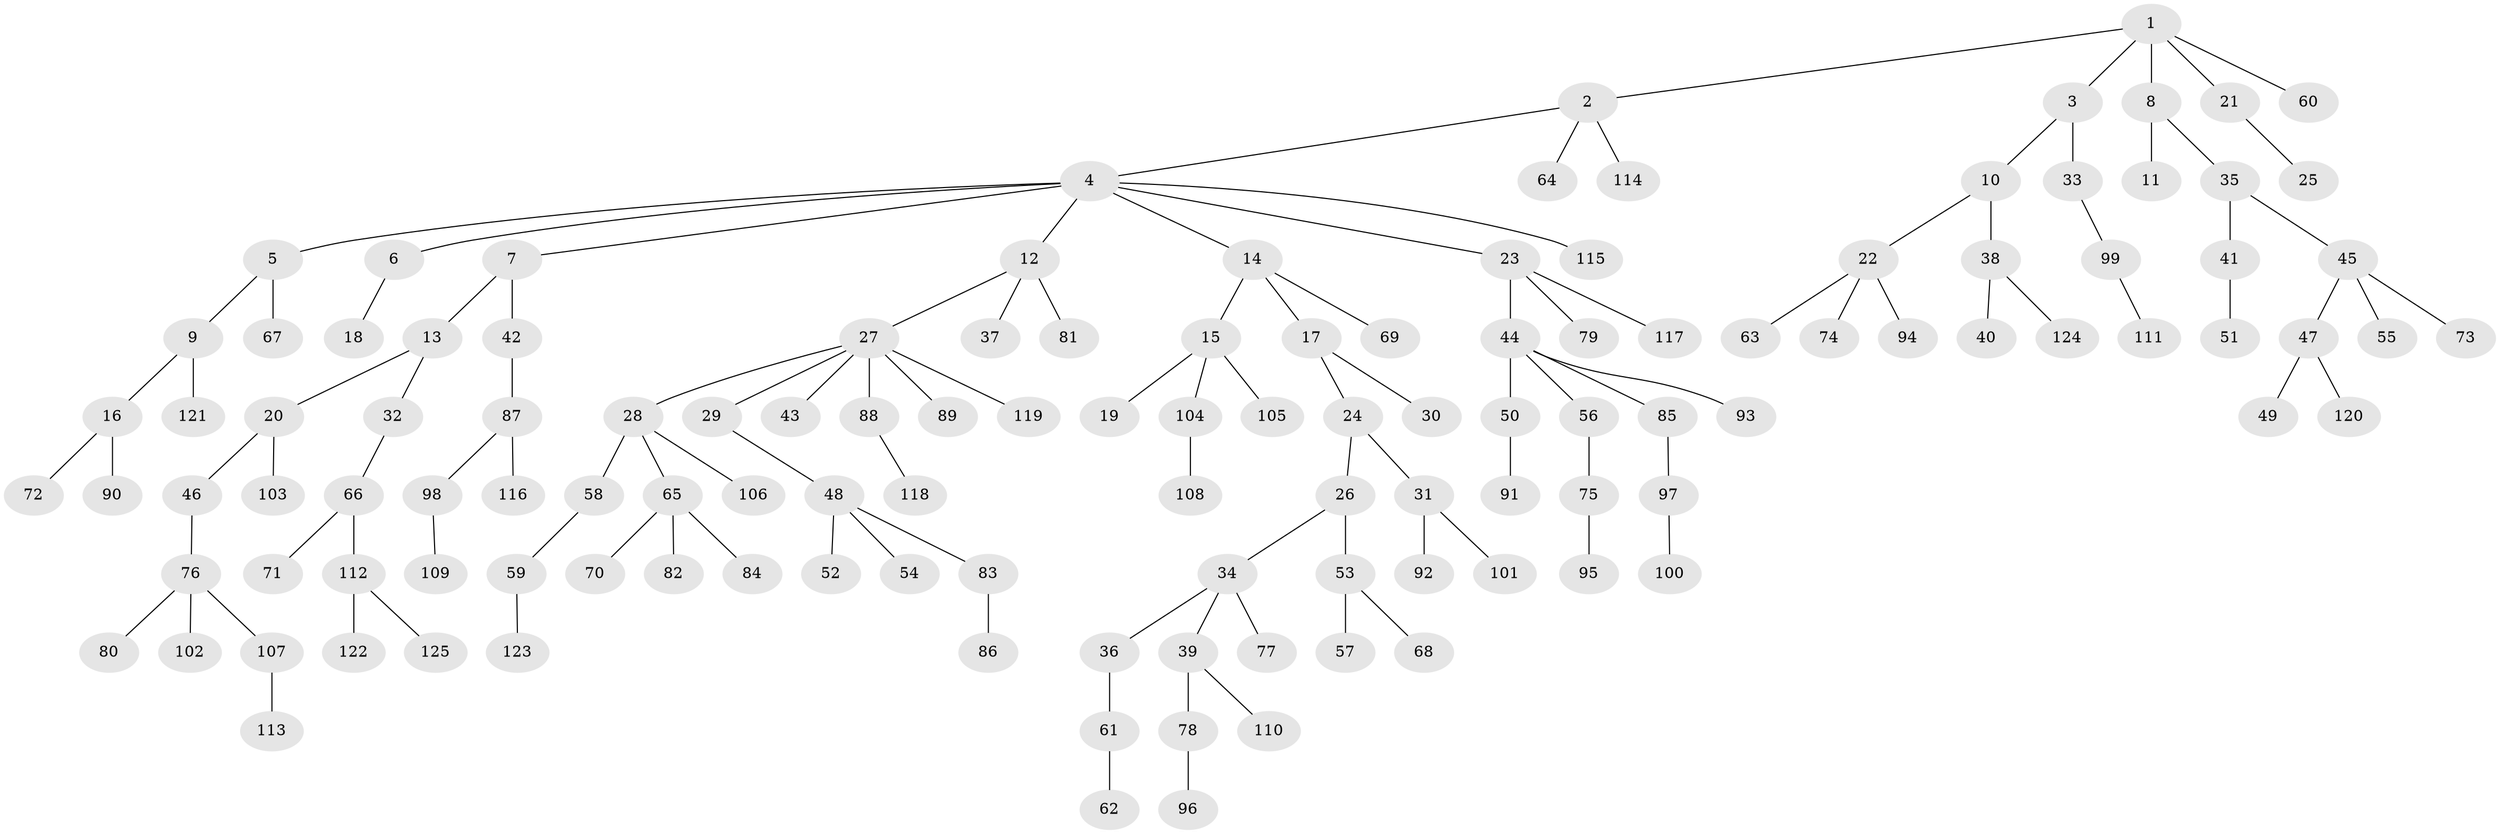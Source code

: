 // Generated by graph-tools (version 1.1) at 2025/02/03/09/25 03:02:21]
// undirected, 125 vertices, 124 edges
graph export_dot {
graph [start="1"]
  node [color=gray90,style=filled];
  1;
  2;
  3;
  4;
  5;
  6;
  7;
  8;
  9;
  10;
  11;
  12;
  13;
  14;
  15;
  16;
  17;
  18;
  19;
  20;
  21;
  22;
  23;
  24;
  25;
  26;
  27;
  28;
  29;
  30;
  31;
  32;
  33;
  34;
  35;
  36;
  37;
  38;
  39;
  40;
  41;
  42;
  43;
  44;
  45;
  46;
  47;
  48;
  49;
  50;
  51;
  52;
  53;
  54;
  55;
  56;
  57;
  58;
  59;
  60;
  61;
  62;
  63;
  64;
  65;
  66;
  67;
  68;
  69;
  70;
  71;
  72;
  73;
  74;
  75;
  76;
  77;
  78;
  79;
  80;
  81;
  82;
  83;
  84;
  85;
  86;
  87;
  88;
  89;
  90;
  91;
  92;
  93;
  94;
  95;
  96;
  97;
  98;
  99;
  100;
  101;
  102;
  103;
  104;
  105;
  106;
  107;
  108;
  109;
  110;
  111;
  112;
  113;
  114;
  115;
  116;
  117;
  118;
  119;
  120;
  121;
  122;
  123;
  124;
  125;
  1 -- 2;
  1 -- 3;
  1 -- 8;
  1 -- 21;
  1 -- 60;
  2 -- 4;
  2 -- 64;
  2 -- 114;
  3 -- 10;
  3 -- 33;
  4 -- 5;
  4 -- 6;
  4 -- 7;
  4 -- 12;
  4 -- 14;
  4 -- 23;
  4 -- 115;
  5 -- 9;
  5 -- 67;
  6 -- 18;
  7 -- 13;
  7 -- 42;
  8 -- 11;
  8 -- 35;
  9 -- 16;
  9 -- 121;
  10 -- 22;
  10 -- 38;
  12 -- 27;
  12 -- 37;
  12 -- 81;
  13 -- 20;
  13 -- 32;
  14 -- 15;
  14 -- 17;
  14 -- 69;
  15 -- 19;
  15 -- 104;
  15 -- 105;
  16 -- 72;
  16 -- 90;
  17 -- 24;
  17 -- 30;
  20 -- 46;
  20 -- 103;
  21 -- 25;
  22 -- 63;
  22 -- 74;
  22 -- 94;
  23 -- 44;
  23 -- 79;
  23 -- 117;
  24 -- 26;
  24 -- 31;
  26 -- 34;
  26 -- 53;
  27 -- 28;
  27 -- 29;
  27 -- 43;
  27 -- 88;
  27 -- 89;
  27 -- 119;
  28 -- 58;
  28 -- 65;
  28 -- 106;
  29 -- 48;
  31 -- 92;
  31 -- 101;
  32 -- 66;
  33 -- 99;
  34 -- 36;
  34 -- 39;
  34 -- 77;
  35 -- 41;
  35 -- 45;
  36 -- 61;
  38 -- 40;
  38 -- 124;
  39 -- 78;
  39 -- 110;
  41 -- 51;
  42 -- 87;
  44 -- 50;
  44 -- 56;
  44 -- 85;
  44 -- 93;
  45 -- 47;
  45 -- 55;
  45 -- 73;
  46 -- 76;
  47 -- 49;
  47 -- 120;
  48 -- 52;
  48 -- 54;
  48 -- 83;
  50 -- 91;
  53 -- 57;
  53 -- 68;
  56 -- 75;
  58 -- 59;
  59 -- 123;
  61 -- 62;
  65 -- 70;
  65 -- 82;
  65 -- 84;
  66 -- 71;
  66 -- 112;
  75 -- 95;
  76 -- 80;
  76 -- 102;
  76 -- 107;
  78 -- 96;
  83 -- 86;
  85 -- 97;
  87 -- 98;
  87 -- 116;
  88 -- 118;
  97 -- 100;
  98 -- 109;
  99 -- 111;
  104 -- 108;
  107 -- 113;
  112 -- 122;
  112 -- 125;
}
